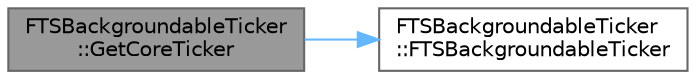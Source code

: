 digraph "FTSBackgroundableTicker::GetCoreTicker"
{
 // INTERACTIVE_SVG=YES
 // LATEX_PDF_SIZE
  bgcolor="transparent";
  edge [fontname=Helvetica,fontsize=10,labelfontname=Helvetica,labelfontsize=10];
  node [fontname=Helvetica,fontsize=10,shape=box,height=0.2,width=0.4];
  rankdir="LR";
  Node1 [id="Node000001",label="FTSBackgroundableTicker\l::GetCoreTicker",height=0.2,width=0.4,color="gray40", fillcolor="grey60", style="filled", fontcolor="black",tooltip=" "];
  Node1 -> Node2 [id="edge1_Node000001_Node000002",color="steelblue1",style="solid",tooltip=" "];
  Node2 [id="Node000002",label="FTSBackgroundableTicker\l::FTSBackgroundableTicker",height=0.2,width=0.4,color="grey40", fillcolor="white", style="filled",URL="$d3/d22/classFTSBackgroundableTicker.html#af9439863a398b8a556e2c0915dd7a96d",tooltip=" "];
}
